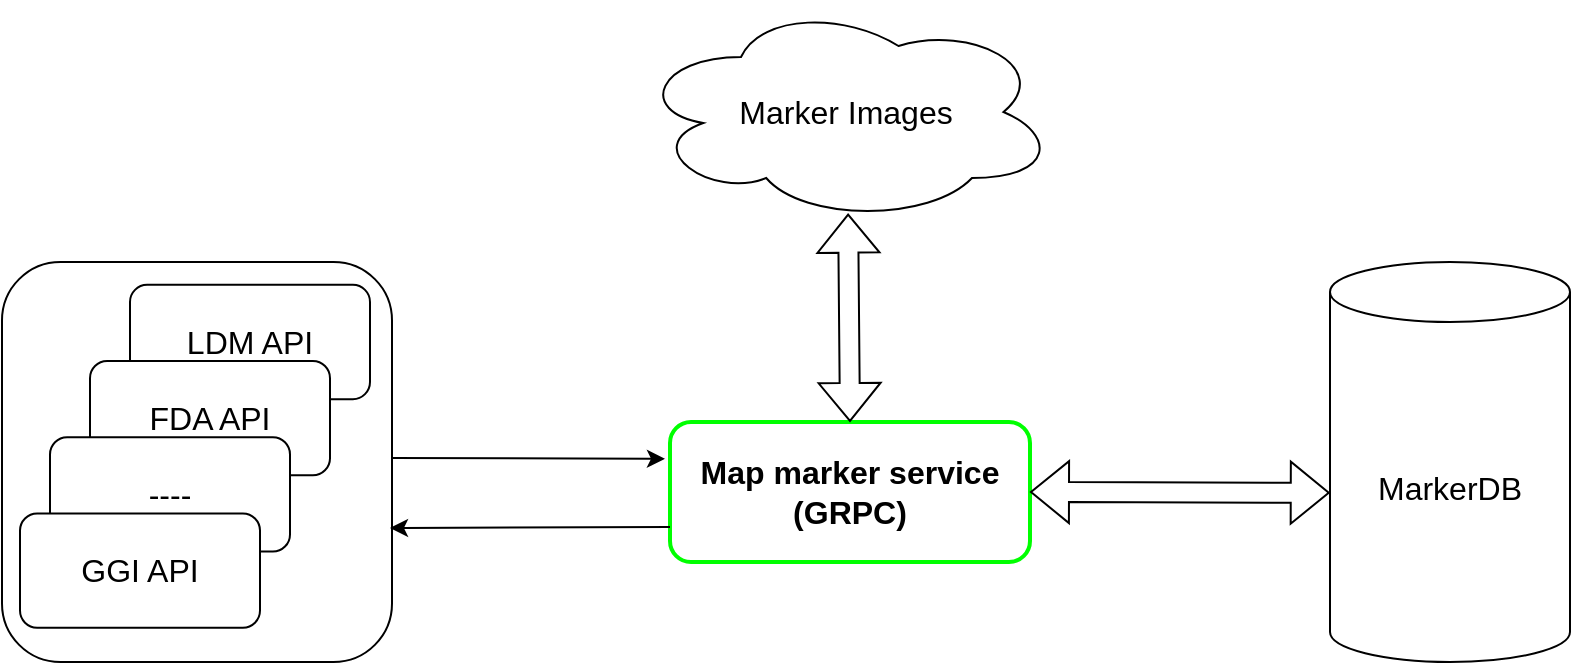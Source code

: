 <mxfile version="15.7.0" type="github">
  <diagram id="elU5cZA6UFUA3a2ilxMb" name="Page-1">
    <mxGraphModel dx="1209" dy="733" grid="1" gridSize="10" guides="1" tooltips="1" connect="1" arrows="1" fold="1" page="1" pageScale="1" pageWidth="850" pageHeight="1100" math="0" shadow="0">
      <root>
        <mxCell id="0" />
        <mxCell id="1" parent="0" />
        <mxCell id="Wi02O_qCFIIUGWHRC40P-6" value="" style="group" vertex="1" connectable="0" parent="1">
          <mxGeometry x="16" y="240" width="195" height="200" as="geometry" />
        </mxCell>
        <mxCell id="Wi02O_qCFIIUGWHRC40P-1" value="" style="rounded=1;whiteSpace=wrap;html=1;" vertex="1" parent="Wi02O_qCFIIUGWHRC40P-6">
          <mxGeometry width="195" height="200" as="geometry" />
        </mxCell>
        <mxCell id="Wi02O_qCFIIUGWHRC40P-2" value="&lt;font style=&quot;font-size: 16px&quot;&gt;LDM API&lt;/font&gt;" style="rounded=1;whiteSpace=wrap;html=1;" vertex="1" parent="Wi02O_qCFIIUGWHRC40P-6">
          <mxGeometry x="64" y="11.429" width="120" height="57.143" as="geometry" />
        </mxCell>
        <mxCell id="Wi02O_qCFIIUGWHRC40P-3" value="&lt;font style=&quot;font-size: 16px&quot;&gt;FDA API&lt;/font&gt;" style="rounded=1;whiteSpace=wrap;html=1;" vertex="1" parent="Wi02O_qCFIIUGWHRC40P-6">
          <mxGeometry x="44" y="49.524" width="120" height="57.143" as="geometry" />
        </mxCell>
        <mxCell id="Wi02O_qCFIIUGWHRC40P-4" value="&lt;span style=&quot;font-size: 16px&quot;&gt;----&lt;/span&gt;" style="rounded=1;whiteSpace=wrap;html=1;" vertex="1" parent="Wi02O_qCFIIUGWHRC40P-6">
          <mxGeometry x="24" y="87.619" width="120" height="57.143" as="geometry" />
        </mxCell>
        <mxCell id="Wi02O_qCFIIUGWHRC40P-5" value="&lt;span style=&quot;font-size: 16px&quot;&gt;GGI API&lt;/span&gt;" style="rounded=1;whiteSpace=wrap;html=1;" vertex="1" parent="Wi02O_qCFIIUGWHRC40P-6">
          <mxGeometry x="9" y="125.714" width="120" height="57.143" as="geometry" />
        </mxCell>
        <mxCell id="Wi02O_qCFIIUGWHRC40P-7" value="&lt;b&gt;Map marker service&lt;br&gt;(GRPC)&lt;/b&gt;" style="rounded=1;whiteSpace=wrap;html=1;fontSize=16;strokeWidth=2;strokeColor=#00FF00;" vertex="1" parent="1">
          <mxGeometry x="350" y="320" width="180" height="70" as="geometry" />
        </mxCell>
        <mxCell id="Wi02O_qCFIIUGWHRC40P-8" value="MarkerDB" style="shape=cylinder3;whiteSpace=wrap;html=1;boundedLbl=1;backgroundOutline=1;size=15;fontSize=16;strokeColor=default;strokeWidth=1;" vertex="1" parent="1">
          <mxGeometry x="680" y="240" width="120" height="200" as="geometry" />
        </mxCell>
        <mxCell id="Wi02O_qCFIIUGWHRC40P-9" value="Marker Images" style="ellipse;shape=cloud;whiteSpace=wrap;html=1;fontSize=16;strokeColor=default;strokeWidth=1;" vertex="1" parent="1">
          <mxGeometry x="333" y="110" width="210" height="110" as="geometry" />
        </mxCell>
        <mxCell id="Wi02O_qCFIIUGWHRC40P-10" value="" style="endArrow=classic;html=1;rounded=0;fontSize=16;entryX=-0.014;entryY=0.149;entryDx=0;entryDy=0;entryPerimeter=0;" edge="1" parent="1">
          <mxGeometry width="50" height="50" relative="1" as="geometry">
            <mxPoint x="211" y="338" as="sourcePoint" />
            <mxPoint x="347.48" y="338.43" as="targetPoint" />
          </mxGeometry>
        </mxCell>
        <mxCell id="Wi02O_qCFIIUGWHRC40P-11" value="" style="endArrow=classic;html=1;rounded=0;fontSize=16;exitX=0;exitY=0.75;exitDx=0;exitDy=0;" edge="1" parent="1" source="Wi02O_qCFIIUGWHRC40P-7">
          <mxGeometry width="50" height="50" relative="1" as="geometry">
            <mxPoint x="290" y="390" as="sourcePoint" />
            <mxPoint x="210" y="373" as="targetPoint" />
          </mxGeometry>
        </mxCell>
        <mxCell id="Wi02O_qCFIIUGWHRC40P-12" value="" style="shape=flexArrow;endArrow=classic;startArrow=classic;html=1;rounded=0;fontSize=16;entryX=0.505;entryY=0.962;entryDx=0;entryDy=0;entryPerimeter=0;exitX=0.5;exitY=0;exitDx=0;exitDy=0;" edge="1" parent="1" source="Wi02O_qCFIIUGWHRC40P-7" target="Wi02O_qCFIIUGWHRC40P-9">
          <mxGeometry width="100" height="100" relative="1" as="geometry">
            <mxPoint x="400" y="310" as="sourcePoint" />
            <mxPoint x="490" y="230" as="targetPoint" />
          </mxGeometry>
        </mxCell>
        <mxCell id="Wi02O_qCFIIUGWHRC40P-13" value="" style="shape=flexArrow;endArrow=classic;startArrow=classic;html=1;rounded=0;fontSize=16;exitX=1;exitY=0.5;exitDx=0;exitDy=0;entryX=-0.001;entryY=0.577;entryDx=0;entryDy=0;entryPerimeter=0;" edge="1" parent="1" source="Wi02O_qCFIIUGWHRC40P-7" target="Wi02O_qCFIIUGWHRC40P-8">
          <mxGeometry width="100" height="100" relative="1" as="geometry">
            <mxPoint x="580" y="450" as="sourcePoint" />
            <mxPoint x="680" y="350" as="targetPoint" />
          </mxGeometry>
        </mxCell>
      </root>
    </mxGraphModel>
  </diagram>
</mxfile>
